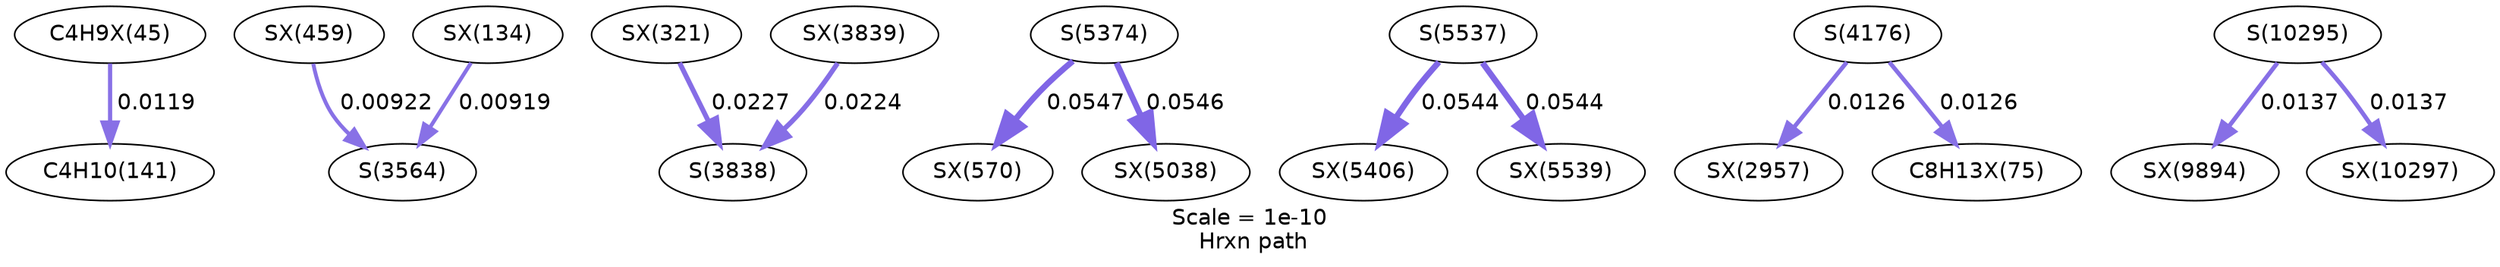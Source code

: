 digraph reaction_paths {
center=1;
s77 -> s15[fontname="Helvetica", style="setlinewidth(2.66)", arrowsize=1.33, color="0.7, 0.512, 0.9"
, label=" 0.0119"];
s116 -> s47[fontname="Helvetica", style="setlinewidth(2.46)", arrowsize=1.23, color="0.7, 0.509, 0.9"
, label=" 0.00922"];
s96 -> s47[fontname="Helvetica", style="setlinewidth(2.46)", arrowsize=1.23, color="0.7, 0.509, 0.9"
, label=" 0.00919"];
s108 -> s48[fontname="Helvetica", style="setlinewidth(3.14)", arrowsize=1.57, color="0.7, 0.523, 0.9"
, label=" 0.0227"];
s161 -> s48[fontname="Helvetica", style="setlinewidth(3.13)", arrowsize=1.57, color="0.7, 0.522, 0.9"
, label=" 0.0224"];
s54 -> s123[fontname="Helvetica", style="setlinewidth(3.81)", arrowsize=1.9, color="0.7, 0.555, 0.9"
, label=" 0.0547"];
s54 -> s169[fontname="Helvetica", style="setlinewidth(3.81)", arrowsize=1.9, color="0.7, 0.555, 0.9"
, label=" 0.0546"];
s55 -> s171[fontname="Helvetica", style="setlinewidth(3.8)", arrowsize=1.9, color="0.7, 0.554, 0.9"
, label=" 0.0544"];
s55 -> s174[fontname="Helvetica", style="setlinewidth(3.8)", arrowsize=1.9, color="0.7, 0.554, 0.9"
, label=" 0.0544"];
s50 -> s156[fontname="Helvetica", style="setlinewidth(2.7)", arrowsize=1.35, color="0.7, 0.513, 0.9"
, label=" 0.0126"];
s50 -> s86[fontname="Helvetica", style="setlinewidth(2.7)", arrowsize=1.35, color="0.7, 0.513, 0.9"
, label=" 0.0126"];
s62 -> s180[fontname="Helvetica", style="setlinewidth(2.76)", arrowsize=1.38, color="0.7, 0.514, 0.9"
, label=" 0.0137"];
s62 -> s183[fontname="Helvetica", style="setlinewidth(2.76)", arrowsize=1.38, color="0.7, 0.514, 0.9"
, label=" 0.0137"];
s15 [ fontname="Helvetica", label="C4H10(141)"];
s47 [ fontname="Helvetica", label="S(3564)"];
s48 [ fontname="Helvetica", label="S(3838)"];
s50 [ fontname="Helvetica", label="S(4176)"];
s54 [ fontname="Helvetica", label="S(5374)"];
s55 [ fontname="Helvetica", label="S(5537)"];
s62 [ fontname="Helvetica", label="S(10295)"];
s77 [ fontname="Helvetica", label="C4H9X(45)"];
s86 [ fontname="Helvetica", label="C8H13X(75)"];
s96 [ fontname="Helvetica", label="SX(134)"];
s108 [ fontname="Helvetica", label="SX(321)"];
s116 [ fontname="Helvetica", label="SX(459)"];
s123 [ fontname="Helvetica", label="SX(570)"];
s156 [ fontname="Helvetica", label="SX(2957)"];
s161 [ fontname="Helvetica", label="SX(3839)"];
s169 [ fontname="Helvetica", label="SX(5038)"];
s171 [ fontname="Helvetica", label="SX(5406)"];
s174 [ fontname="Helvetica", label="SX(5539)"];
s180 [ fontname="Helvetica", label="SX(9894)"];
s183 [ fontname="Helvetica", label="SX(10297)"];
 label = "Scale = 1e-10\l Hrxn path";
 fontname = "Helvetica";
}

